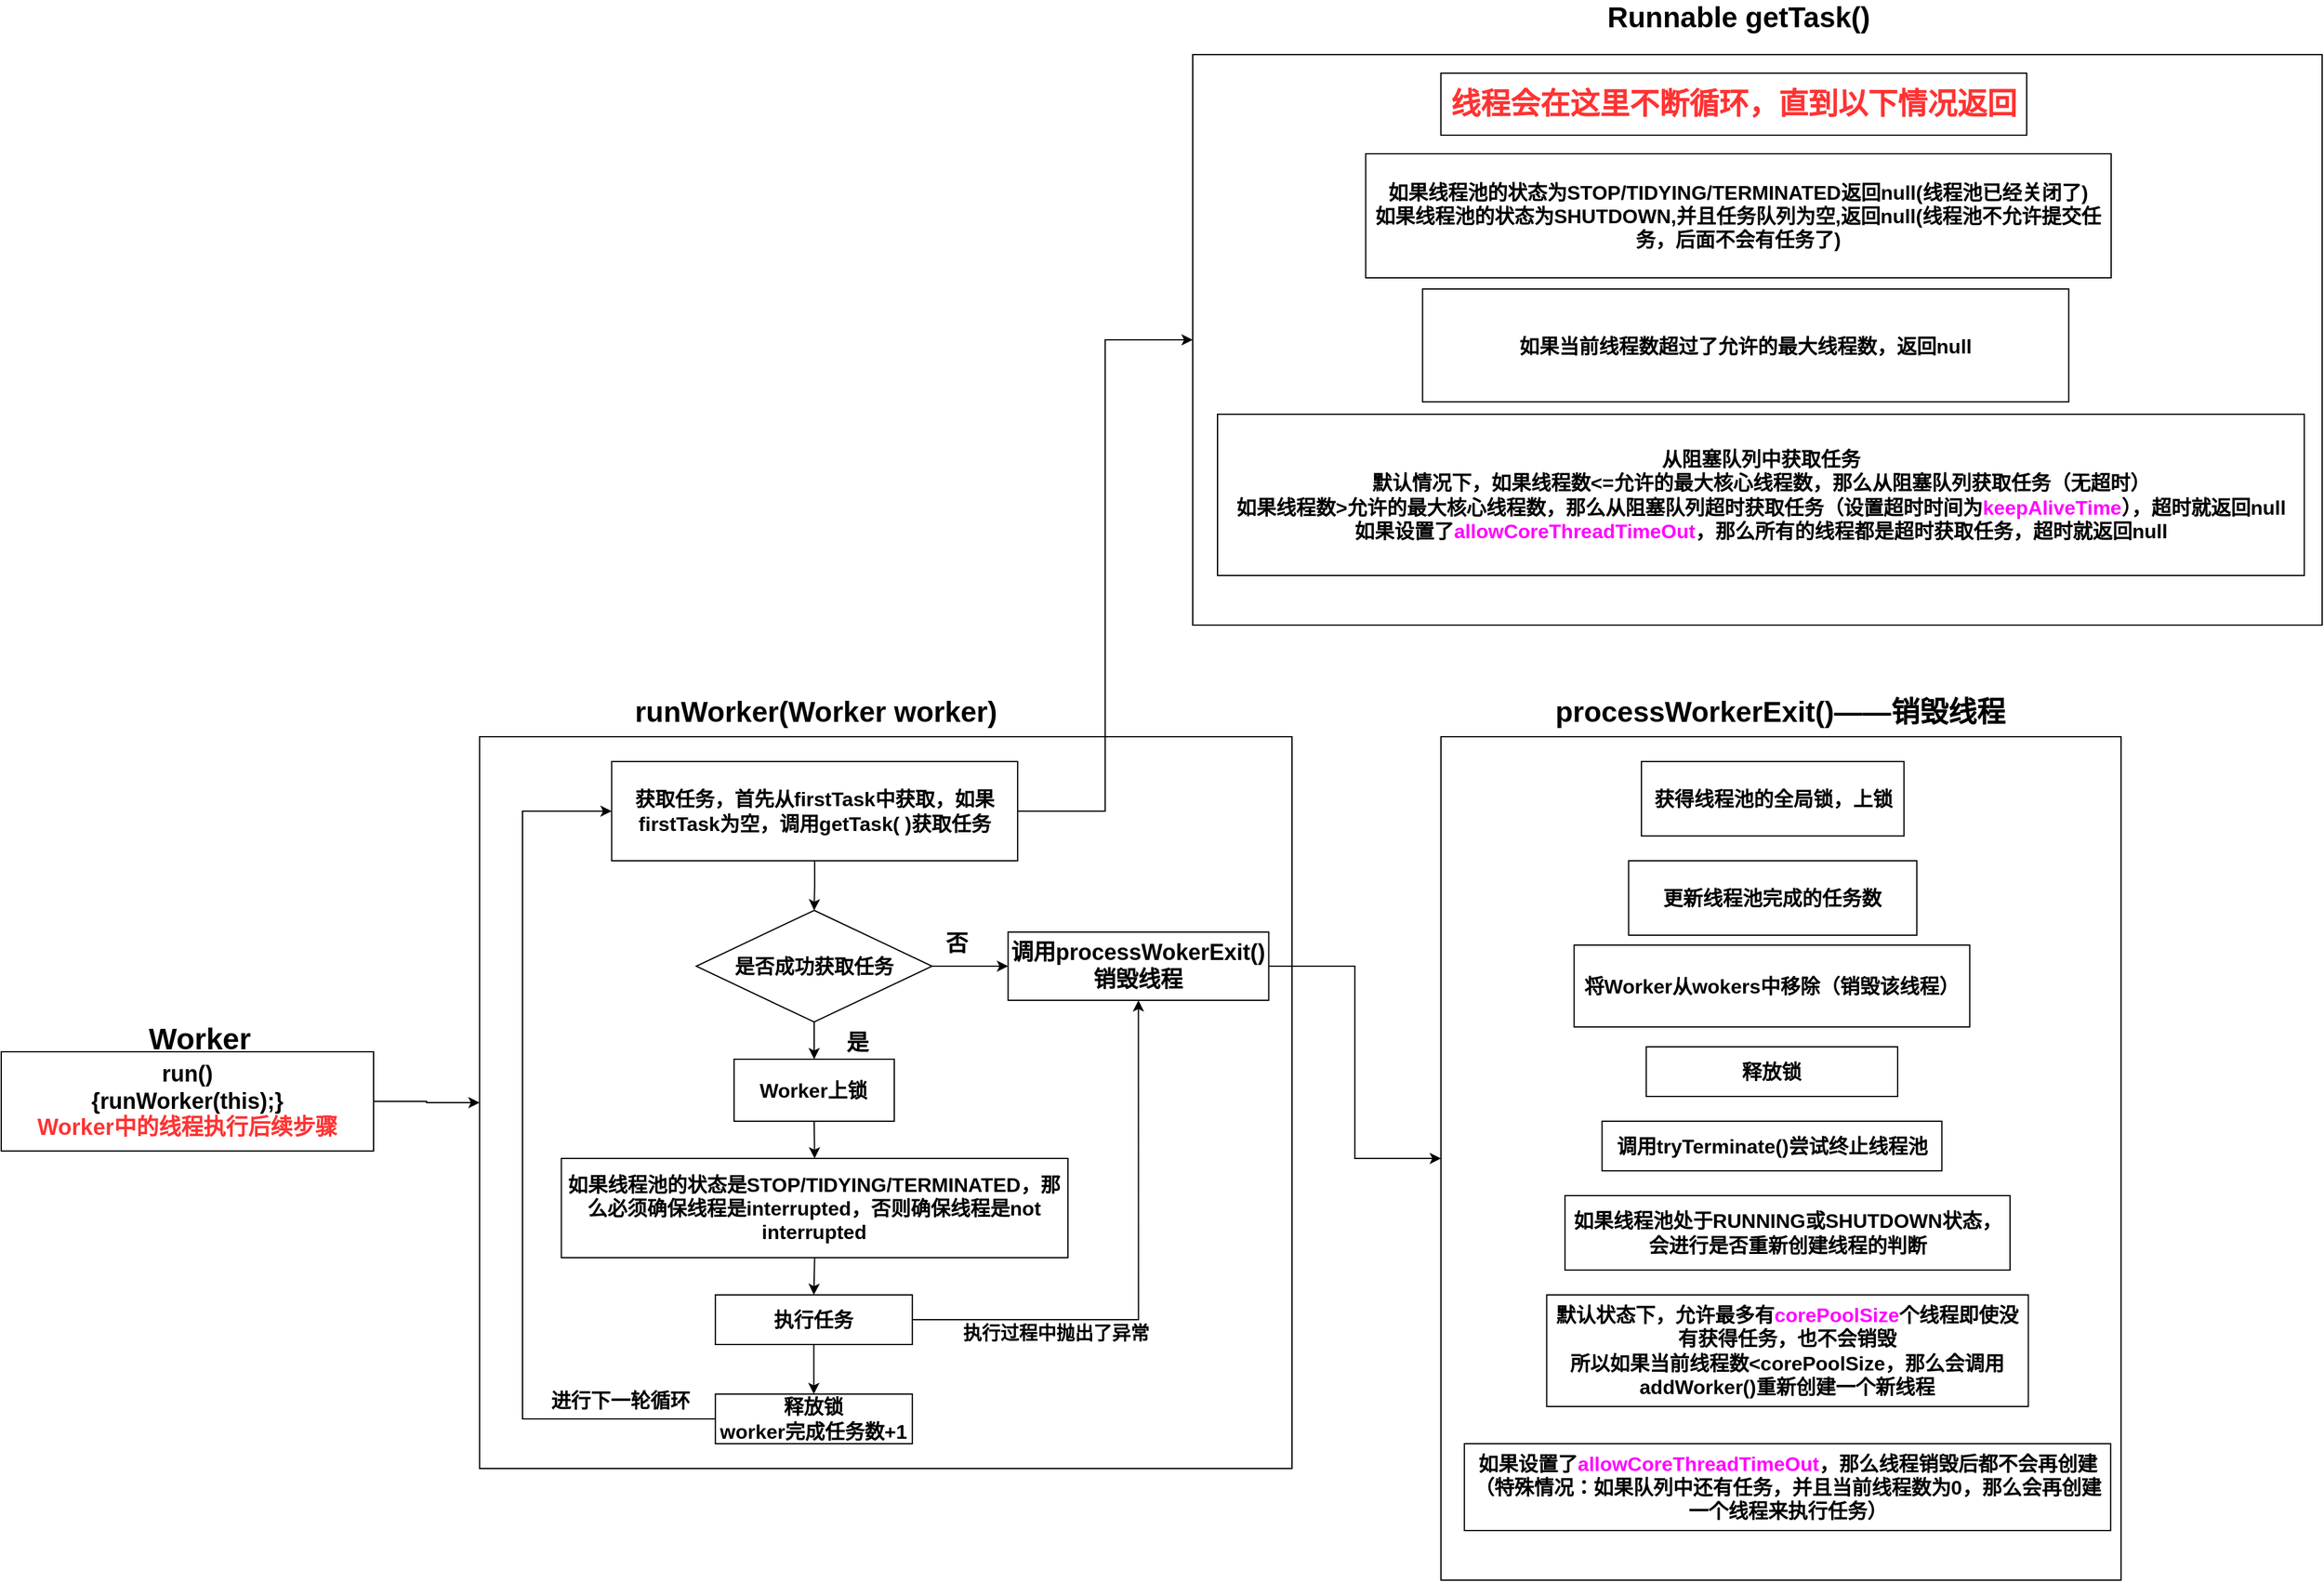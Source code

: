 <mxfile version="15.2.7" type="device"><diagram id="MzvGmk4mty2XwN8zMj0X" name="第 1 页"><mxGraphModel dx="2290" dy="846" grid="1" gridSize="10" guides="1" tooltips="1" connect="1" arrows="1" fold="1" page="1" pageScale="1" pageWidth="827" pageHeight="1169" math="0" shadow="0"><root><mxCell id="0"/><mxCell id="1" parent="0"/><mxCell id="bLT30s9wJnS1klRcwRUQ-50" value="" style="rounded=0;whiteSpace=wrap;html=1;" parent="1" vertex="1"><mxGeometry x="640" y="970" width="910" height="460" as="geometry"/></mxCell><mxCell id="bLT30s9wJnS1klRcwRUQ-51" value="&lt;b&gt;&lt;font style=&quot;font-size: 23px&quot;&gt;Runnable getTask()&lt;/font&gt;&lt;/b&gt;" style="text;html=1;strokeColor=none;fillColor=none;align=center;verticalAlign=middle;whiteSpace=wrap;rounded=0;" parent="1" vertex="1"><mxGeometry x="922.19" y="930" width="315.62" height="20" as="geometry"/></mxCell><mxCell id="bLT30s9wJnS1klRcwRUQ-64" value="&lt;b style=&quot;font-size: 16px&quot;&gt;如果线程池的状态为STOP/TIDYING/TERMINATED返回null(线程池已经关闭了)&lt;br&gt;如果线程池的状态为SHUTDOWN,并且任务队列为空,返回null(线程池不允许提交任务，后面不会有任务了)&lt;/b&gt;" style="rounded=0;whiteSpace=wrap;html=1;" parent="1" vertex="1"><mxGeometry x="779.38" y="1050" width="600.62" height="100" as="geometry"/></mxCell><mxCell id="bLT30s9wJnS1klRcwRUQ-65" value="&lt;span style=&quot;font-size: 16px&quot;&gt;&lt;b&gt;如果当前线程数超过了允许的最大线程数，返回null&lt;/b&gt;&lt;/span&gt;" style="rounded=0;whiteSpace=wrap;html=1;" parent="1" vertex="1"><mxGeometry x="825.21" y="1159" width="520.62" height="91" as="geometry"/></mxCell><mxCell id="bLT30s9wJnS1klRcwRUQ-66" value="&lt;span style=&quot;font-size: 16px&quot;&gt;&lt;b&gt;从阻塞队列中获取任务&lt;br&gt;默认情况下，如果线程数&amp;lt;=允许的最大核心线程数，那么从阻塞队列获取任务（无超时）&lt;br&gt;如果线程数&amp;gt;允许的最大核心线程数，那么从阻塞队列超时获取任务（设置超时时间为&lt;font color=&quot;#ff00ff&quot;&gt;keepAliveTime&lt;/font&gt;），超时就返回null&lt;br&gt;如果设置了&lt;font color=&quot;#ff00ff&quot;&gt;allowCoreThreadTimeOut&lt;/font&gt;，那么所有的线程都是超时获取任务，超时就返回null&lt;br&gt;&lt;/b&gt;&lt;/span&gt;" style="rounded=0;whiteSpace=wrap;html=1;" parent="1" vertex="1"><mxGeometry x="660" y="1260" width="875.62" height="130" as="geometry"/></mxCell><mxCell id="w20GqVCx86Fed1nqRWwH-1" value="&lt;b&gt;&lt;font style=&quot;font-size: 24px&quot; color=&quot;#ff3333&quot;&gt;线程会在这里不断循环，直到以下情况返回&lt;/font&gt;&lt;/b&gt;" style="rounded=0;whiteSpace=wrap;html=1;" parent="1" vertex="1"><mxGeometry x="839.94" y="985" width="472" height="50" as="geometry"/></mxCell><mxCell id="HguUTKM8MpCFWmhxbxqV-1" value="" style="rounded=0;whiteSpace=wrap;html=1;" parent="1" vertex="1"><mxGeometry x="65.38" y="1520" width="654.62" height="590" as="geometry"/></mxCell><mxCell id="HguUTKM8MpCFWmhxbxqV-53" style="edgeStyle=orthogonalEdgeStyle;rounded=0;orthogonalLoop=1;jettySize=auto;html=1;exitX=0.5;exitY=1;exitDx=0;exitDy=0;entryX=0.5;entryY=0;entryDx=0;entryDy=0;fontSize=16;" parent="1" source="HguUTKM8MpCFWmhxbxqV-3" target="HguUTKM8MpCFWmhxbxqV-52" edge="1"><mxGeometry relative="1" as="geometry"/></mxCell><mxCell id="HguUTKM8MpCFWmhxbxqV-97" style="edgeStyle=orthogonalEdgeStyle;rounded=0;orthogonalLoop=1;jettySize=auto;html=1;exitX=1;exitY=0.5;exitDx=0;exitDy=0;entryX=0;entryY=0.5;entryDx=0;entryDy=0;fontSize=23;" parent="1" source="HguUTKM8MpCFWmhxbxqV-3" target="bLT30s9wJnS1klRcwRUQ-50" edge="1"><mxGeometry relative="1" as="geometry"/></mxCell><mxCell id="HguUTKM8MpCFWmhxbxqV-3" value="&lt;b&gt;&lt;font style=&quot;font-size: 16px&quot;&gt;获取任务，首先从firstTask中获取，如果firstTask为空，调用getTask( )获取任务&lt;/font&gt;&lt;/b&gt;" style="rounded=0;whiteSpace=wrap;html=1;" parent="1" vertex="1"><mxGeometry x="171.82" y="1540" width="327.12" height="80" as="geometry"/></mxCell><mxCell id="HguUTKM8MpCFWmhxbxqV-18" value="&lt;b&gt;&lt;font style=&quot;font-size: 23px&quot;&gt;runWorker(Worker worker)&lt;/font&gt;&lt;/b&gt;" style="text;html=1;strokeColor=none;fillColor=none;align=center;verticalAlign=middle;whiteSpace=wrap;rounded=0;" parent="1" vertex="1"><mxGeometry x="171.82" y="1490" width="329.43" height="20" as="geometry"/></mxCell><mxCell id="HguUTKM8MpCFWmhxbxqV-38" style="edgeStyle=orthogonalEdgeStyle;rounded=0;orthogonalLoop=1;jettySize=auto;html=1;exitX=1;exitY=0.5;exitDx=0;exitDy=0;entryX=0;entryY=0.5;entryDx=0;entryDy=0;" parent="1" source="HguUTKM8MpCFWmhxbxqV-39" target="HguUTKM8MpCFWmhxbxqV-1" edge="1"><mxGeometry relative="1" as="geometry"/></mxCell><mxCell id="HguUTKM8MpCFWmhxbxqV-39" value="&lt;font style=&quot;font-size: 18px&quot;&gt;&lt;b&gt;run()&lt;br&gt;{runWorker(this);}&lt;br&gt;&lt;font color=&quot;#ff3333&quot;&gt;Worker中的线程执行后续步骤&lt;/font&gt;&lt;br&gt;&lt;/b&gt;&lt;/font&gt;" style="rounded=0;whiteSpace=wrap;html=1;" parent="1" vertex="1"><mxGeometry x="-320" y="1774" width="300" height="80" as="geometry"/></mxCell><mxCell id="HguUTKM8MpCFWmhxbxqV-40" value="&lt;b&gt;&lt;font style=&quot;font-size: 24px&quot;&gt;Worker&lt;/font&gt;&lt;/b&gt;" style="text;html=1;strokeColor=none;fillColor=none;align=center;verticalAlign=middle;whiteSpace=wrap;rounded=0;" parent="1" vertex="1"><mxGeometry x="-265" y="1754" width="210" height="20" as="geometry"/></mxCell><mxCell id="HguUTKM8MpCFWmhxbxqV-59" style="edgeStyle=orthogonalEdgeStyle;rounded=0;orthogonalLoop=1;jettySize=auto;html=1;exitX=0.5;exitY=1;exitDx=0;exitDy=0;entryX=0.5;entryY=0;entryDx=0;entryDy=0;fontSize=16;" parent="1" source="HguUTKM8MpCFWmhxbxqV-52" target="HguUTKM8MpCFWmhxbxqV-55" edge="1"><mxGeometry relative="1" as="geometry"/></mxCell><mxCell id="HguUTKM8MpCFWmhxbxqV-94" style="edgeStyle=orthogonalEdgeStyle;rounded=0;orthogonalLoop=1;jettySize=auto;html=1;exitX=1;exitY=0.5;exitDx=0;exitDy=0;entryX=0;entryY=0.5;entryDx=0;entryDy=0;fontSize=18;" parent="1" source="HguUTKM8MpCFWmhxbxqV-52" target="HguUTKM8MpCFWmhxbxqV-93" edge="1"><mxGeometry relative="1" as="geometry"/></mxCell><mxCell id="HguUTKM8MpCFWmhxbxqV-52" value="&lt;b&gt;&lt;font style=&quot;font-size: 16px&quot;&gt;是否成功获取任务&lt;/font&gt;&lt;/b&gt;" style="rhombus;whiteSpace=wrap;html=1;" parent="1" vertex="1"><mxGeometry x="240" y="1660" width="190" height="90" as="geometry"/></mxCell><mxCell id="HguUTKM8MpCFWmhxbxqV-61" style="edgeStyle=orthogonalEdgeStyle;rounded=0;orthogonalLoop=1;jettySize=auto;html=1;exitX=0.5;exitY=1;exitDx=0;exitDy=0;entryX=0.5;entryY=0;entryDx=0;entryDy=0;fontSize=16;" parent="1" source="HguUTKM8MpCFWmhxbxqV-54" target="HguUTKM8MpCFWmhxbxqV-56" edge="1"><mxGeometry relative="1" as="geometry"/></mxCell><mxCell id="HguUTKM8MpCFWmhxbxqV-54" value="&lt;b&gt;&lt;font style=&quot;font-size: 16px&quot;&gt;如果线程池的状态是STOP/TIDYING/TERMINATED，那么必须确保线程是interrupted，否则确保线程是not interrupted&lt;/font&gt;&lt;/b&gt;" style="rounded=0;whiteSpace=wrap;html=1;" parent="1" vertex="1"><mxGeometry x="131.29" y="1860" width="408.18" height="80" as="geometry"/></mxCell><mxCell id="HguUTKM8MpCFWmhxbxqV-60" style="edgeStyle=orthogonalEdgeStyle;rounded=0;orthogonalLoop=1;jettySize=auto;html=1;exitX=0.5;exitY=1;exitDx=0;exitDy=0;entryX=0.5;entryY=0;entryDx=0;entryDy=0;fontSize=16;" parent="1" source="HguUTKM8MpCFWmhxbxqV-55" target="HguUTKM8MpCFWmhxbxqV-54" edge="1"><mxGeometry relative="1" as="geometry"/></mxCell><mxCell id="HguUTKM8MpCFWmhxbxqV-55" value="&lt;b&gt;&lt;font style=&quot;font-size: 16px&quot;&gt;Worker上锁&lt;/font&gt;&lt;/b&gt;" style="rounded=0;whiteSpace=wrap;html=1;" parent="1" vertex="1"><mxGeometry x="270.46" y="1780" width="129.09" height="50" as="geometry"/></mxCell><mxCell id="HguUTKM8MpCFWmhxbxqV-62" style="edgeStyle=orthogonalEdgeStyle;rounded=0;orthogonalLoop=1;jettySize=auto;html=1;exitX=0.5;exitY=1;exitDx=0;exitDy=0;entryX=0.5;entryY=0;entryDx=0;entryDy=0;fontSize=16;" parent="1" source="HguUTKM8MpCFWmhxbxqV-56" target="HguUTKM8MpCFWmhxbxqV-58" edge="1"><mxGeometry relative="1" as="geometry"/></mxCell><mxCell id="VDK1sunqejgpHEaQKuhD-1" style="edgeStyle=orthogonalEdgeStyle;rounded=0;orthogonalLoop=1;jettySize=auto;html=1;exitX=1;exitY=0.5;exitDx=0;exitDy=0;entryX=0.5;entryY=1;entryDx=0;entryDy=0;" edge="1" parent="1" source="HguUTKM8MpCFWmhxbxqV-56" target="HguUTKM8MpCFWmhxbxqV-93"><mxGeometry relative="1" as="geometry"/></mxCell><mxCell id="HguUTKM8MpCFWmhxbxqV-56" value="&lt;b&gt;&lt;font style=&quot;font-size: 16px&quot;&gt;执行任务&lt;/font&gt;&lt;/b&gt;" style="rounded=0;whiteSpace=wrap;html=1;" parent="1" vertex="1"><mxGeometry x="255.38" y="1970" width="158.71" height="40" as="geometry"/></mxCell><mxCell id="HguUTKM8MpCFWmhxbxqV-63" style="edgeStyle=orthogonalEdgeStyle;rounded=0;orthogonalLoop=1;jettySize=auto;html=1;exitX=0;exitY=0.5;exitDx=0;exitDy=0;entryX=0;entryY=0.5;entryDx=0;entryDy=0;fontSize=16;" parent="1" source="HguUTKM8MpCFWmhxbxqV-58" target="HguUTKM8MpCFWmhxbxqV-3" edge="1"><mxGeometry relative="1" as="geometry"><Array as="points"><mxPoint x="100" y="2070"/><mxPoint x="100" y="1580"/></Array></mxGeometry></mxCell><mxCell id="HguUTKM8MpCFWmhxbxqV-58" value="&lt;b&gt;&lt;font style=&quot;font-size: 16px&quot;&gt;释放锁&lt;br&gt;worker完成任务数+1&lt;br&gt;&lt;/font&gt;&lt;/b&gt;" style="rounded=0;whiteSpace=wrap;html=1;" parent="1" vertex="1"><mxGeometry x="255.38" y="2050" width="158.71" height="40" as="geometry"/></mxCell><mxCell id="HguUTKM8MpCFWmhxbxqV-64" value="&lt;b&gt;进行下一轮循环&lt;/b&gt;" style="text;html=1;strokeColor=none;fillColor=none;align=center;verticalAlign=middle;whiteSpace=wrap;rounded=0;fontSize=16;" parent="1" vertex="1"><mxGeometry x="118" y="2040" width="122" height="30" as="geometry"/></mxCell><mxCell id="HguUTKM8MpCFWmhxbxqV-65" value="&lt;font style=&quot;font-size: 18px&quot;&gt;&lt;b&gt;是&lt;/b&gt;&lt;/font&gt;" style="text;html=1;strokeColor=none;fillColor=none;align=center;verticalAlign=middle;whiteSpace=wrap;rounded=0;fontSize=23;" parent="1" vertex="1"><mxGeometry x="340" y="1750" width="60" height="30" as="geometry"/></mxCell><mxCell id="HguUTKM8MpCFWmhxbxqV-66" value="" style="rounded=0;whiteSpace=wrap;html=1;" parent="1" vertex="1"><mxGeometry x="840" y="1520" width="547.99" height="680" as="geometry"/></mxCell><mxCell id="HguUTKM8MpCFWmhxbxqV-68" value="&lt;span style=&quot;font-size: 16px&quot;&gt;&lt;b&gt;获得线程池的全局锁，上锁&lt;br&gt;&lt;/b&gt;&lt;/span&gt;" style="rounded=0;whiteSpace=wrap;html=1;" parent="1" vertex="1"><mxGeometry x="1001.54" y="1540" width="211.55" height="60" as="geometry"/></mxCell><mxCell id="HguUTKM8MpCFWmhxbxqV-69" value="&lt;span style=&quot;font-size: 23px&quot;&gt;&lt;b&gt;processWorkerExit()——销毁线程&lt;/b&gt;&lt;/span&gt;" style="text;html=1;strokeColor=none;fillColor=none;align=center;verticalAlign=middle;whiteSpace=wrap;rounded=0;" parent="1" vertex="1"><mxGeometry x="916.3" y="1490" width="395.39" height="20" as="geometry"/></mxCell><mxCell id="HguUTKM8MpCFWmhxbxqV-82" value="&lt;span style=&quot;font-size: 16px&quot;&gt;&lt;b&gt;更新线程池完成的任务数&lt;br&gt;&lt;/b&gt;&lt;/span&gt;" style="rounded=0;whiteSpace=wrap;html=1;" parent="1" vertex="1"><mxGeometry x="991.21" y="1620" width="232.2" height="60" as="geometry"/></mxCell><mxCell id="HguUTKM8MpCFWmhxbxqV-83" value="&lt;span style=&quot;font-size: 16px&quot;&gt;&lt;b&gt;将Worker从wokers中移除（销毁该线程）&lt;br&gt;&lt;/b&gt;&lt;/span&gt;" style="rounded=0;whiteSpace=wrap;html=1;" parent="1" vertex="1"><mxGeometry x="947.29" y="1688" width="318.79" height="66" as="geometry"/></mxCell><mxCell id="HguUTKM8MpCFWmhxbxqV-84" value="&lt;span style=&quot;font-size: 16px&quot;&gt;&lt;b&gt;释放锁&lt;br&gt;&lt;/b&gt;&lt;/span&gt;" style="rounded=0;whiteSpace=wrap;html=1;" parent="1" vertex="1"><mxGeometry x="1005.38" y="1770" width="202.61" height="40" as="geometry"/></mxCell><mxCell id="HguUTKM8MpCFWmhxbxqV-85" value="&lt;span style=&quot;font-size: 16px&quot;&gt;&lt;b&gt;调用tryTerminate()尝试终止线程池&lt;br&gt;&lt;/b&gt;&lt;/span&gt;" style="rounded=0;whiteSpace=wrap;html=1;" parent="1" vertex="1"><mxGeometry x="969.81" y="1830" width="273.81" height="40" as="geometry"/></mxCell><mxCell id="HguUTKM8MpCFWmhxbxqV-86" value="&lt;span style=&quot;font-size: 16px&quot;&gt;&lt;b&gt;如果线程池处于RUNNING或SHUTDOWN状态，会进行是否重新创建线程的判断&lt;br&gt;&lt;/b&gt;&lt;/span&gt;" style="rounded=0;whiteSpace=wrap;html=1;" parent="1" vertex="1"><mxGeometry x="939.94" y="1890" width="358.6" height="60" as="geometry"/></mxCell><mxCell id="HguUTKM8MpCFWmhxbxqV-90" value="&lt;span style=&quot;font-size: 16px&quot;&gt;&lt;b&gt;默认状态下，允许最多有&lt;font color=&quot;#ff00ff&quot;&gt;corePoolSize&lt;/font&gt;个线程即使没有获得任务，也不会销毁&lt;br&gt;所以如果当前线程数&amp;lt;corePoolSize，那么会调用addWorker()重新创建一个新线程&lt;br&gt;&lt;/b&gt;&lt;/span&gt;" style="rounded=0;whiteSpace=wrap;html=1;" parent="1" vertex="1"><mxGeometry x="925.21" y="1970" width="388.05" height="90" as="geometry"/></mxCell><mxCell id="HguUTKM8MpCFWmhxbxqV-91" value="&lt;span style=&quot;font-size: 16px&quot;&gt;&lt;b&gt;如果设置了&lt;font color=&quot;#ff00ff&quot;&gt;allowCoreThreadTimeOut&lt;/font&gt;，那么线程销毁后都不会再创建&lt;br&gt;（特殊情况：如果队列中还有任务，并且当前线程数为0，那么会再创建一个线程来执行任务）&lt;br&gt;&lt;/b&gt;&lt;/span&gt;" style="rounded=0;whiteSpace=wrap;html=1;" parent="1" vertex="1"><mxGeometry x="858.86" y="2090" width="520.76" height="70" as="geometry"/></mxCell><mxCell id="HguUTKM8MpCFWmhxbxqV-95" style="edgeStyle=orthogonalEdgeStyle;rounded=0;orthogonalLoop=1;jettySize=auto;html=1;exitX=1;exitY=0.5;exitDx=0;exitDy=0;fontSize=18;" parent="1" source="HguUTKM8MpCFWmhxbxqV-93" target="HguUTKM8MpCFWmhxbxqV-66" edge="1"><mxGeometry relative="1" as="geometry"/></mxCell><mxCell id="HguUTKM8MpCFWmhxbxqV-93" value="&lt;b&gt;调用processWokerExit()&lt;br&gt;销毁线程&lt;/b&gt;" style="rounded=0;whiteSpace=wrap;html=1;fontSize=18;" parent="1" vertex="1"><mxGeometry x="491.25" y="1677.5" width="210" height="55" as="geometry"/></mxCell><mxCell id="HguUTKM8MpCFWmhxbxqV-96" value="&lt;font style=&quot;font-size: 18px&quot;&gt;&lt;b&gt;否&lt;/b&gt;&lt;/font&gt;" style="text;html=1;strokeColor=none;fillColor=none;align=center;verticalAlign=middle;whiteSpace=wrap;rounded=0;fontSize=23;" parent="1" vertex="1"><mxGeometry x="420" y="1670" width="60" height="30" as="geometry"/></mxCell><mxCell id="VDK1sunqejgpHEaQKuhD-2" value="&lt;b&gt;&lt;font style=&quot;font-size: 15px&quot;&gt;执行过程中抛出了异常&lt;/font&gt;&lt;/b&gt;" style="text;html=1;strokeColor=none;fillColor=none;align=center;verticalAlign=middle;whiteSpace=wrap;rounded=0;" vertex="1" parent="1"><mxGeometry x="430" y="1990" width="200" height="20" as="geometry"/></mxCell></root></mxGraphModel></diagram></mxfile>